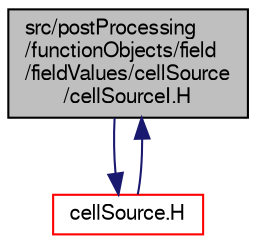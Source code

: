 digraph "src/postProcessing/functionObjects/field/fieldValues/cellSource/cellSourceI.H"
{
  bgcolor="transparent";
  edge [fontname="FreeSans",fontsize="10",labelfontname="FreeSans",labelfontsize="10"];
  node [fontname="FreeSans",fontsize="10",shape=record];
  Node0 [label="src/postProcessing\l/functionObjects/field\l/fieldValues/cellSource\l/cellSourceI.H",height=0.2,width=0.4,color="black", fillcolor="grey75", style="filled", fontcolor="black"];
  Node0 -> Node1 [color="midnightblue",fontsize="10",style="solid",fontname="FreeSans"];
  Node1 [label="cellSource.H",height=0.2,width=0.4,color="red",URL="$a13271.html"];
  Node1 -> Node0 [color="midnightblue",fontsize="10",style="solid",fontname="FreeSans"];
}
